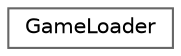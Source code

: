 digraph "Graphical Class Hierarchy"
{
 // LATEX_PDF_SIZE
  bgcolor="transparent";
  edge [fontname=Helvetica,fontsize=10,labelfontname=Helvetica,labelfontsize=10];
  node [fontname=Helvetica,fontsize=10,shape=box,height=0.2,width=0.4];
  rankdir="LR";
  Node0 [id="Node000000",label="GameLoader",height=0.2,width=0.4,color="grey40", fillcolor="white", style="filled",URL="$class_game_loader.html",tooltip="The GameLoader class provides functionality to load and display game data."];
}
